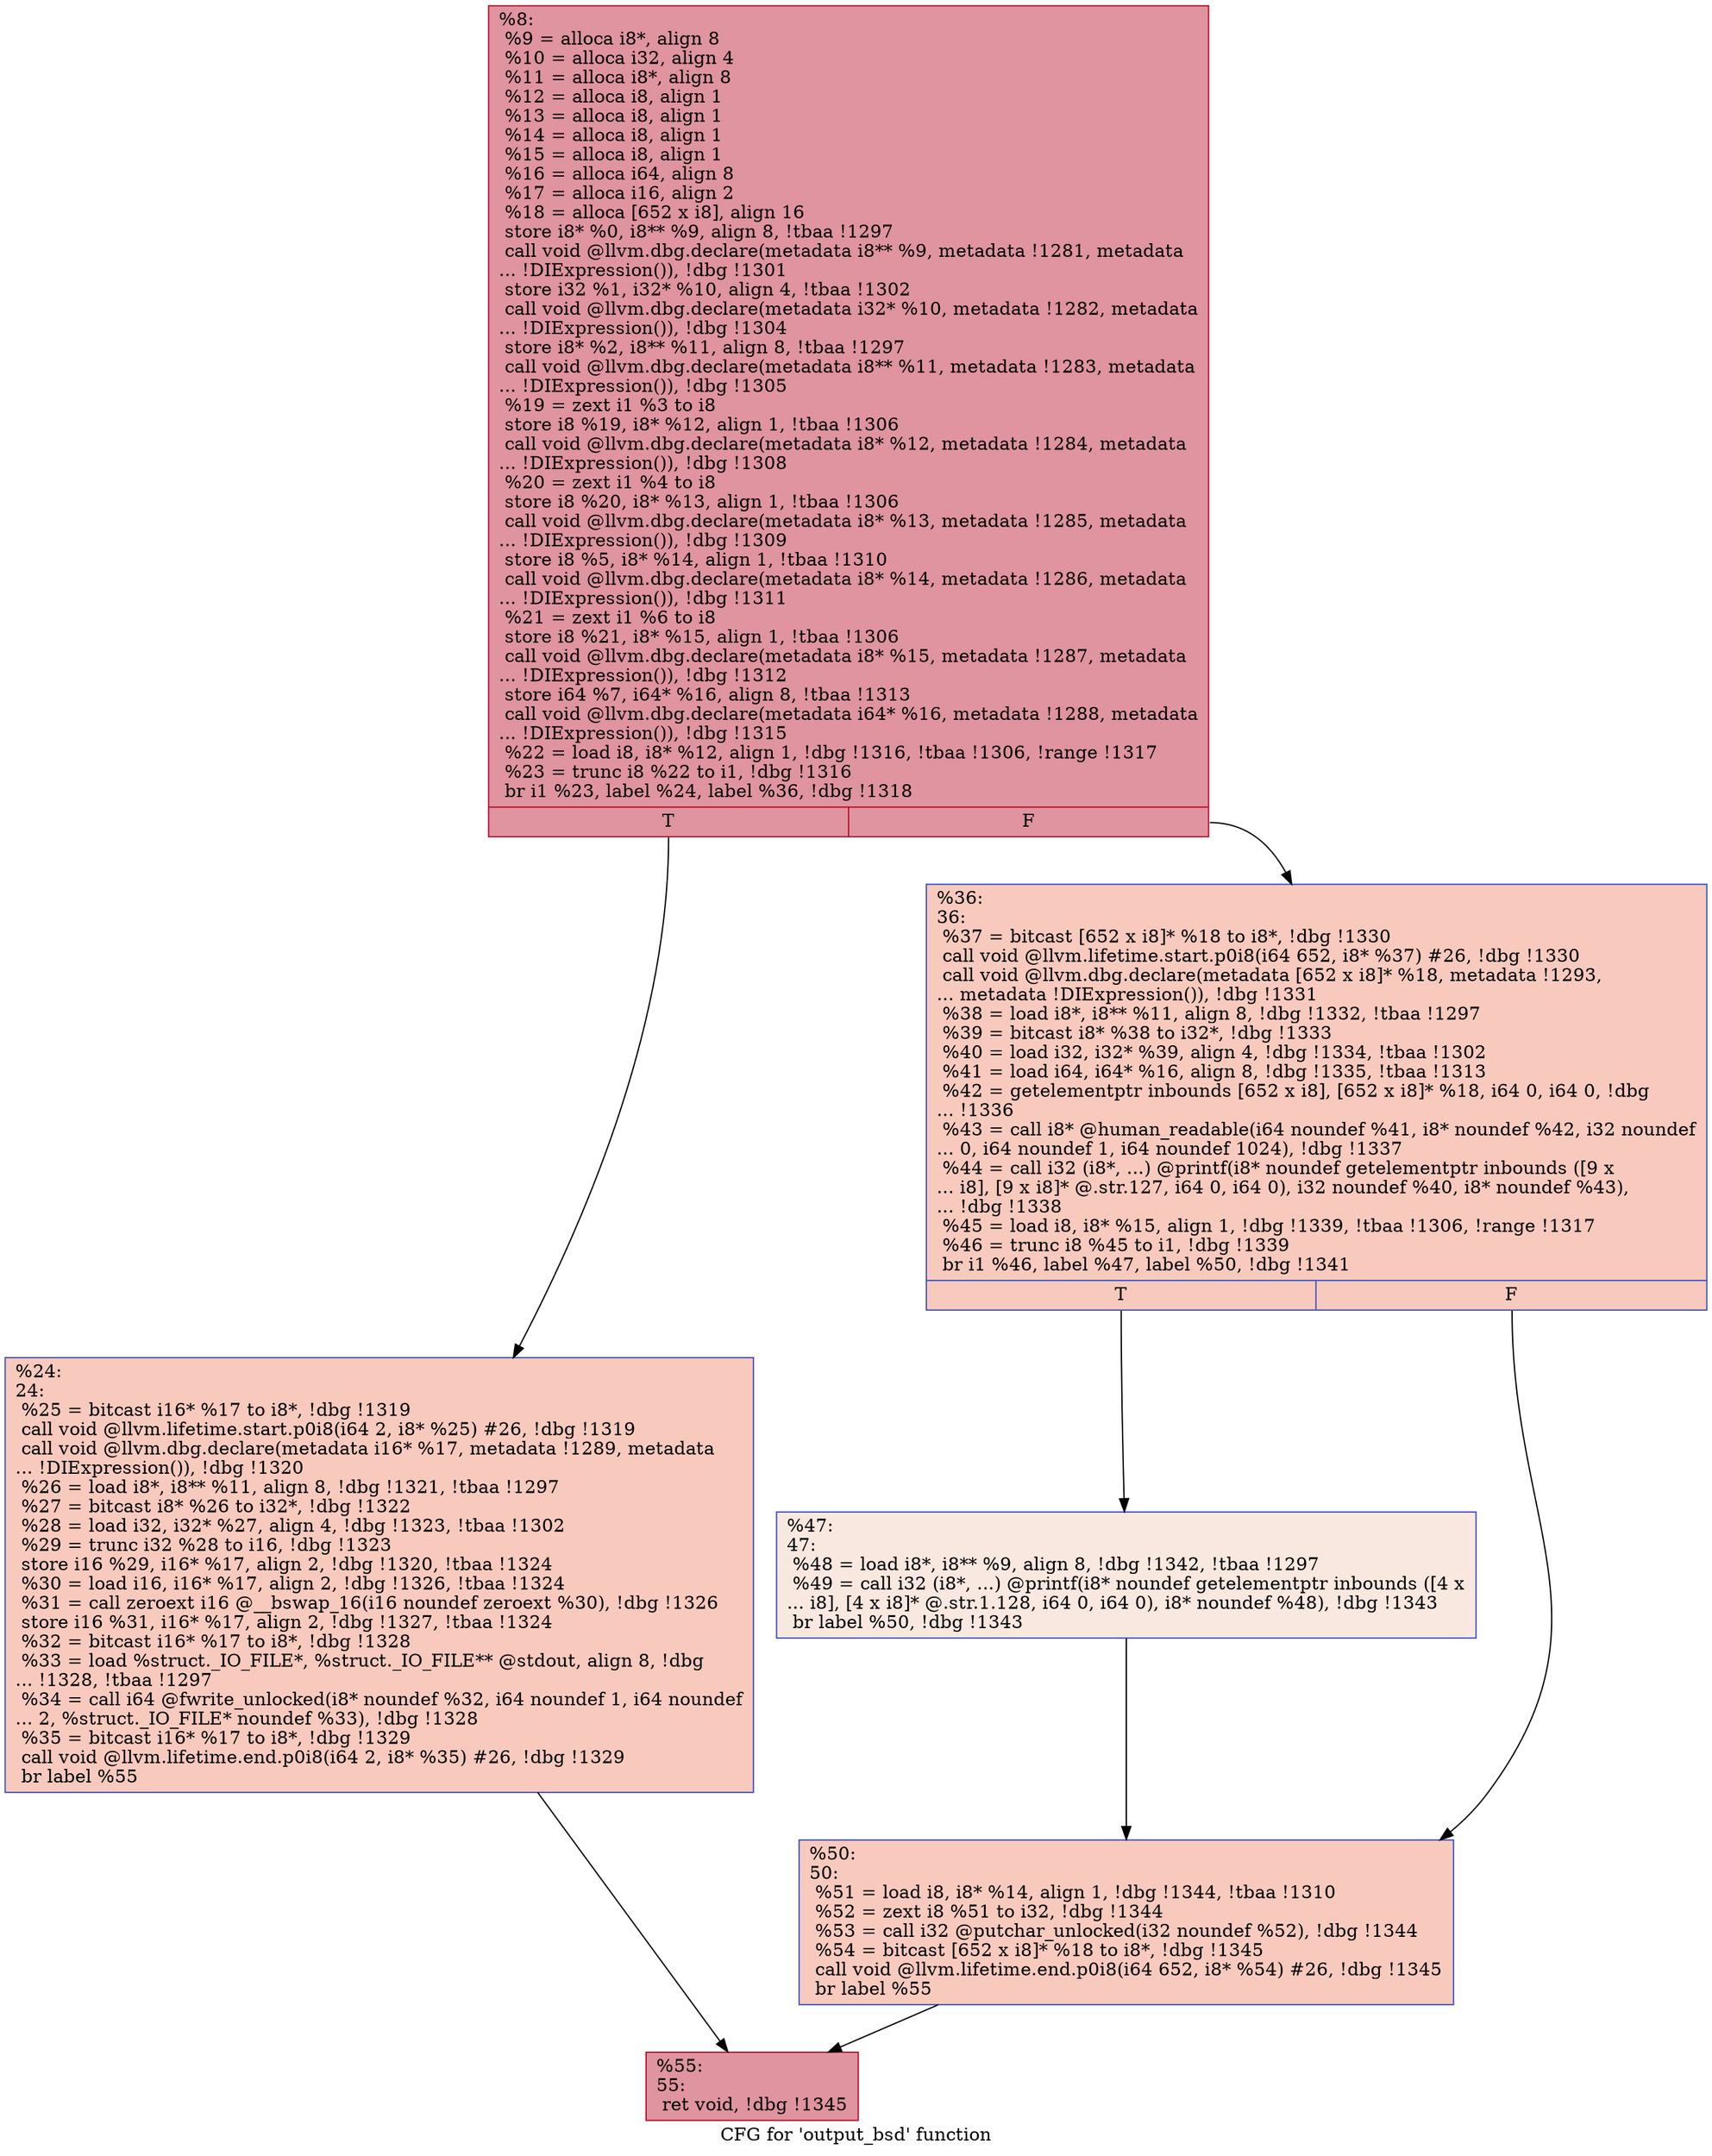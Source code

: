 digraph "CFG for 'output_bsd' function" {
	label="CFG for 'output_bsd' function";

	Node0x1fb84c0 [shape=record,color="#b70d28ff", style=filled, fillcolor="#b70d2870",label="{%8:\l  %9 = alloca i8*, align 8\l  %10 = alloca i32, align 4\l  %11 = alloca i8*, align 8\l  %12 = alloca i8, align 1\l  %13 = alloca i8, align 1\l  %14 = alloca i8, align 1\l  %15 = alloca i8, align 1\l  %16 = alloca i64, align 8\l  %17 = alloca i16, align 2\l  %18 = alloca [652 x i8], align 16\l  store i8* %0, i8** %9, align 8, !tbaa !1297\l  call void @llvm.dbg.declare(metadata i8** %9, metadata !1281, metadata\l... !DIExpression()), !dbg !1301\l  store i32 %1, i32* %10, align 4, !tbaa !1302\l  call void @llvm.dbg.declare(metadata i32* %10, metadata !1282, metadata\l... !DIExpression()), !dbg !1304\l  store i8* %2, i8** %11, align 8, !tbaa !1297\l  call void @llvm.dbg.declare(metadata i8** %11, metadata !1283, metadata\l... !DIExpression()), !dbg !1305\l  %19 = zext i1 %3 to i8\l  store i8 %19, i8* %12, align 1, !tbaa !1306\l  call void @llvm.dbg.declare(metadata i8* %12, metadata !1284, metadata\l... !DIExpression()), !dbg !1308\l  %20 = zext i1 %4 to i8\l  store i8 %20, i8* %13, align 1, !tbaa !1306\l  call void @llvm.dbg.declare(metadata i8* %13, metadata !1285, metadata\l... !DIExpression()), !dbg !1309\l  store i8 %5, i8* %14, align 1, !tbaa !1310\l  call void @llvm.dbg.declare(metadata i8* %14, metadata !1286, metadata\l... !DIExpression()), !dbg !1311\l  %21 = zext i1 %6 to i8\l  store i8 %21, i8* %15, align 1, !tbaa !1306\l  call void @llvm.dbg.declare(metadata i8* %15, metadata !1287, metadata\l... !DIExpression()), !dbg !1312\l  store i64 %7, i64* %16, align 8, !tbaa !1313\l  call void @llvm.dbg.declare(metadata i64* %16, metadata !1288, metadata\l... !DIExpression()), !dbg !1315\l  %22 = load i8, i8* %12, align 1, !dbg !1316, !tbaa !1306, !range !1317\l  %23 = trunc i8 %22 to i1, !dbg !1316\l  br i1 %23, label %24, label %36, !dbg !1318\l|{<s0>T|<s1>F}}"];
	Node0x1fb84c0:s0 -> Node0x1fc1ec0;
	Node0x1fb84c0:s1 -> Node0x1fc1f10;
	Node0x1fc1ec0 [shape=record,color="#3d50c3ff", style=filled, fillcolor="#ef886b70",label="{%24:\l24:                                               \l  %25 = bitcast i16* %17 to i8*, !dbg !1319\l  call void @llvm.lifetime.start.p0i8(i64 2, i8* %25) #26, !dbg !1319\l  call void @llvm.dbg.declare(metadata i16* %17, metadata !1289, metadata\l... !DIExpression()), !dbg !1320\l  %26 = load i8*, i8** %11, align 8, !dbg !1321, !tbaa !1297\l  %27 = bitcast i8* %26 to i32*, !dbg !1322\l  %28 = load i32, i32* %27, align 4, !dbg !1323, !tbaa !1302\l  %29 = trunc i32 %28 to i16, !dbg !1323\l  store i16 %29, i16* %17, align 2, !dbg !1320, !tbaa !1324\l  %30 = load i16, i16* %17, align 2, !dbg !1326, !tbaa !1324\l  %31 = call zeroext i16 @__bswap_16(i16 noundef zeroext %30), !dbg !1326\l  store i16 %31, i16* %17, align 2, !dbg !1327, !tbaa !1324\l  %32 = bitcast i16* %17 to i8*, !dbg !1328\l  %33 = load %struct._IO_FILE*, %struct._IO_FILE** @stdout, align 8, !dbg\l... !1328, !tbaa !1297\l  %34 = call i64 @fwrite_unlocked(i8* noundef %32, i64 noundef 1, i64 noundef\l... 2, %struct._IO_FILE* noundef %33), !dbg !1328\l  %35 = bitcast i16* %17 to i8*, !dbg !1329\l  call void @llvm.lifetime.end.p0i8(i64 2, i8* %35) #26, !dbg !1329\l  br label %55\l}"];
	Node0x1fc1ec0 -> Node0x1fc2000;
	Node0x1fc1f10 [shape=record,color="#3d50c3ff", style=filled, fillcolor="#ef886b70",label="{%36:\l36:                                               \l  %37 = bitcast [652 x i8]* %18 to i8*, !dbg !1330\l  call void @llvm.lifetime.start.p0i8(i64 652, i8* %37) #26, !dbg !1330\l  call void @llvm.dbg.declare(metadata [652 x i8]* %18, metadata !1293,\l... metadata !DIExpression()), !dbg !1331\l  %38 = load i8*, i8** %11, align 8, !dbg !1332, !tbaa !1297\l  %39 = bitcast i8* %38 to i32*, !dbg !1333\l  %40 = load i32, i32* %39, align 4, !dbg !1334, !tbaa !1302\l  %41 = load i64, i64* %16, align 8, !dbg !1335, !tbaa !1313\l  %42 = getelementptr inbounds [652 x i8], [652 x i8]* %18, i64 0, i64 0, !dbg\l... !1336\l  %43 = call i8* @human_readable(i64 noundef %41, i8* noundef %42, i32 noundef\l... 0, i64 noundef 1, i64 noundef 1024), !dbg !1337\l  %44 = call i32 (i8*, ...) @printf(i8* noundef getelementptr inbounds ([9 x\l... i8], [9 x i8]* @.str.127, i64 0, i64 0), i32 noundef %40, i8* noundef %43),\l... !dbg !1338\l  %45 = load i8, i8* %15, align 1, !dbg !1339, !tbaa !1306, !range !1317\l  %46 = trunc i8 %45 to i1, !dbg !1339\l  br i1 %46, label %47, label %50, !dbg !1341\l|{<s0>T|<s1>F}}"];
	Node0x1fc1f10:s0 -> Node0x1fc1f60;
	Node0x1fc1f10:s1 -> Node0x1fc1fb0;
	Node0x1fc1f60 [shape=record,color="#3d50c3ff", style=filled, fillcolor="#f1ccb870",label="{%47:\l47:                                               \l  %48 = load i8*, i8** %9, align 8, !dbg !1342, !tbaa !1297\l  %49 = call i32 (i8*, ...) @printf(i8* noundef getelementptr inbounds ([4 x\l... i8], [4 x i8]* @.str.1.128, i64 0, i64 0), i8* noundef %48), !dbg !1343\l  br label %50, !dbg !1343\l}"];
	Node0x1fc1f60 -> Node0x1fc1fb0;
	Node0x1fc1fb0 [shape=record,color="#3d50c3ff", style=filled, fillcolor="#ef886b70",label="{%50:\l50:                                               \l  %51 = load i8, i8* %14, align 1, !dbg !1344, !tbaa !1310\l  %52 = zext i8 %51 to i32, !dbg !1344\l  %53 = call i32 @putchar_unlocked(i32 noundef %52), !dbg !1344\l  %54 = bitcast [652 x i8]* %18 to i8*, !dbg !1345\l  call void @llvm.lifetime.end.p0i8(i64 652, i8* %54) #26, !dbg !1345\l  br label %55\l}"];
	Node0x1fc1fb0 -> Node0x1fc2000;
	Node0x1fc2000 [shape=record,color="#b70d28ff", style=filled, fillcolor="#b70d2870",label="{%55:\l55:                                               \l  ret void, !dbg !1345\l}"];
}
